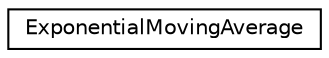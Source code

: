 digraph "Graphical Class Hierarchy"
{
 // LATEX_PDF_SIZE
  edge [fontname="Helvetica",fontsize="10",labelfontname="Helvetica",labelfontsize="10"];
  node [fontname="Helvetica",fontsize="10",shape=record];
  rankdir="LR";
  Node0 [label="ExponentialMovingAverage",height=0.2,width=0.4,color="black", fillcolor="white", style="filled",URL="$classoperations__research_1_1sat_1_1_exponential_moving_average.html",tooltip=" "];
}
